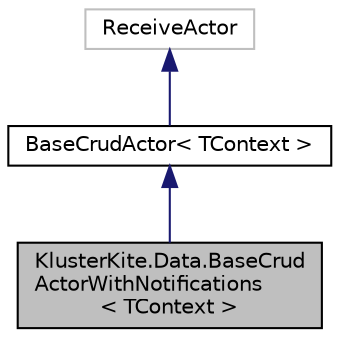digraph "KlusterKite.Data.BaseCrudActorWithNotifications&lt; TContext &gt;"
{
  edge [fontname="Helvetica",fontsize="10",labelfontname="Helvetica",labelfontsize="10"];
  node [fontname="Helvetica",fontsize="10",shape=record];
  Node0 [label="KlusterKite.Data.BaseCrud\lActorWithNotifications\l\< TContext \>",height=0.2,width=0.4,color="black", fillcolor="grey75", style="filled", fontcolor="black"];
  Node1 -> Node0 [dir="back",color="midnightblue",fontsize="10",style="solid",fontname="Helvetica"];
  Node1 [label="BaseCrudActor\< TContext \>",height=0.2,width=0.4,color="black", fillcolor="white", style="filled",URL="$class_kluster_kite_1_1_data_1_1_base_crud_actor.html",tooltip="Generic actor to perform basic crud operation on data objects "];
  Node2 -> Node1 [dir="back",color="midnightblue",fontsize="10",style="solid",fontname="Helvetica"];
  Node2 [label="ReceiveActor",height=0.2,width=0.4,color="grey75", fillcolor="white", style="filled"];
}
